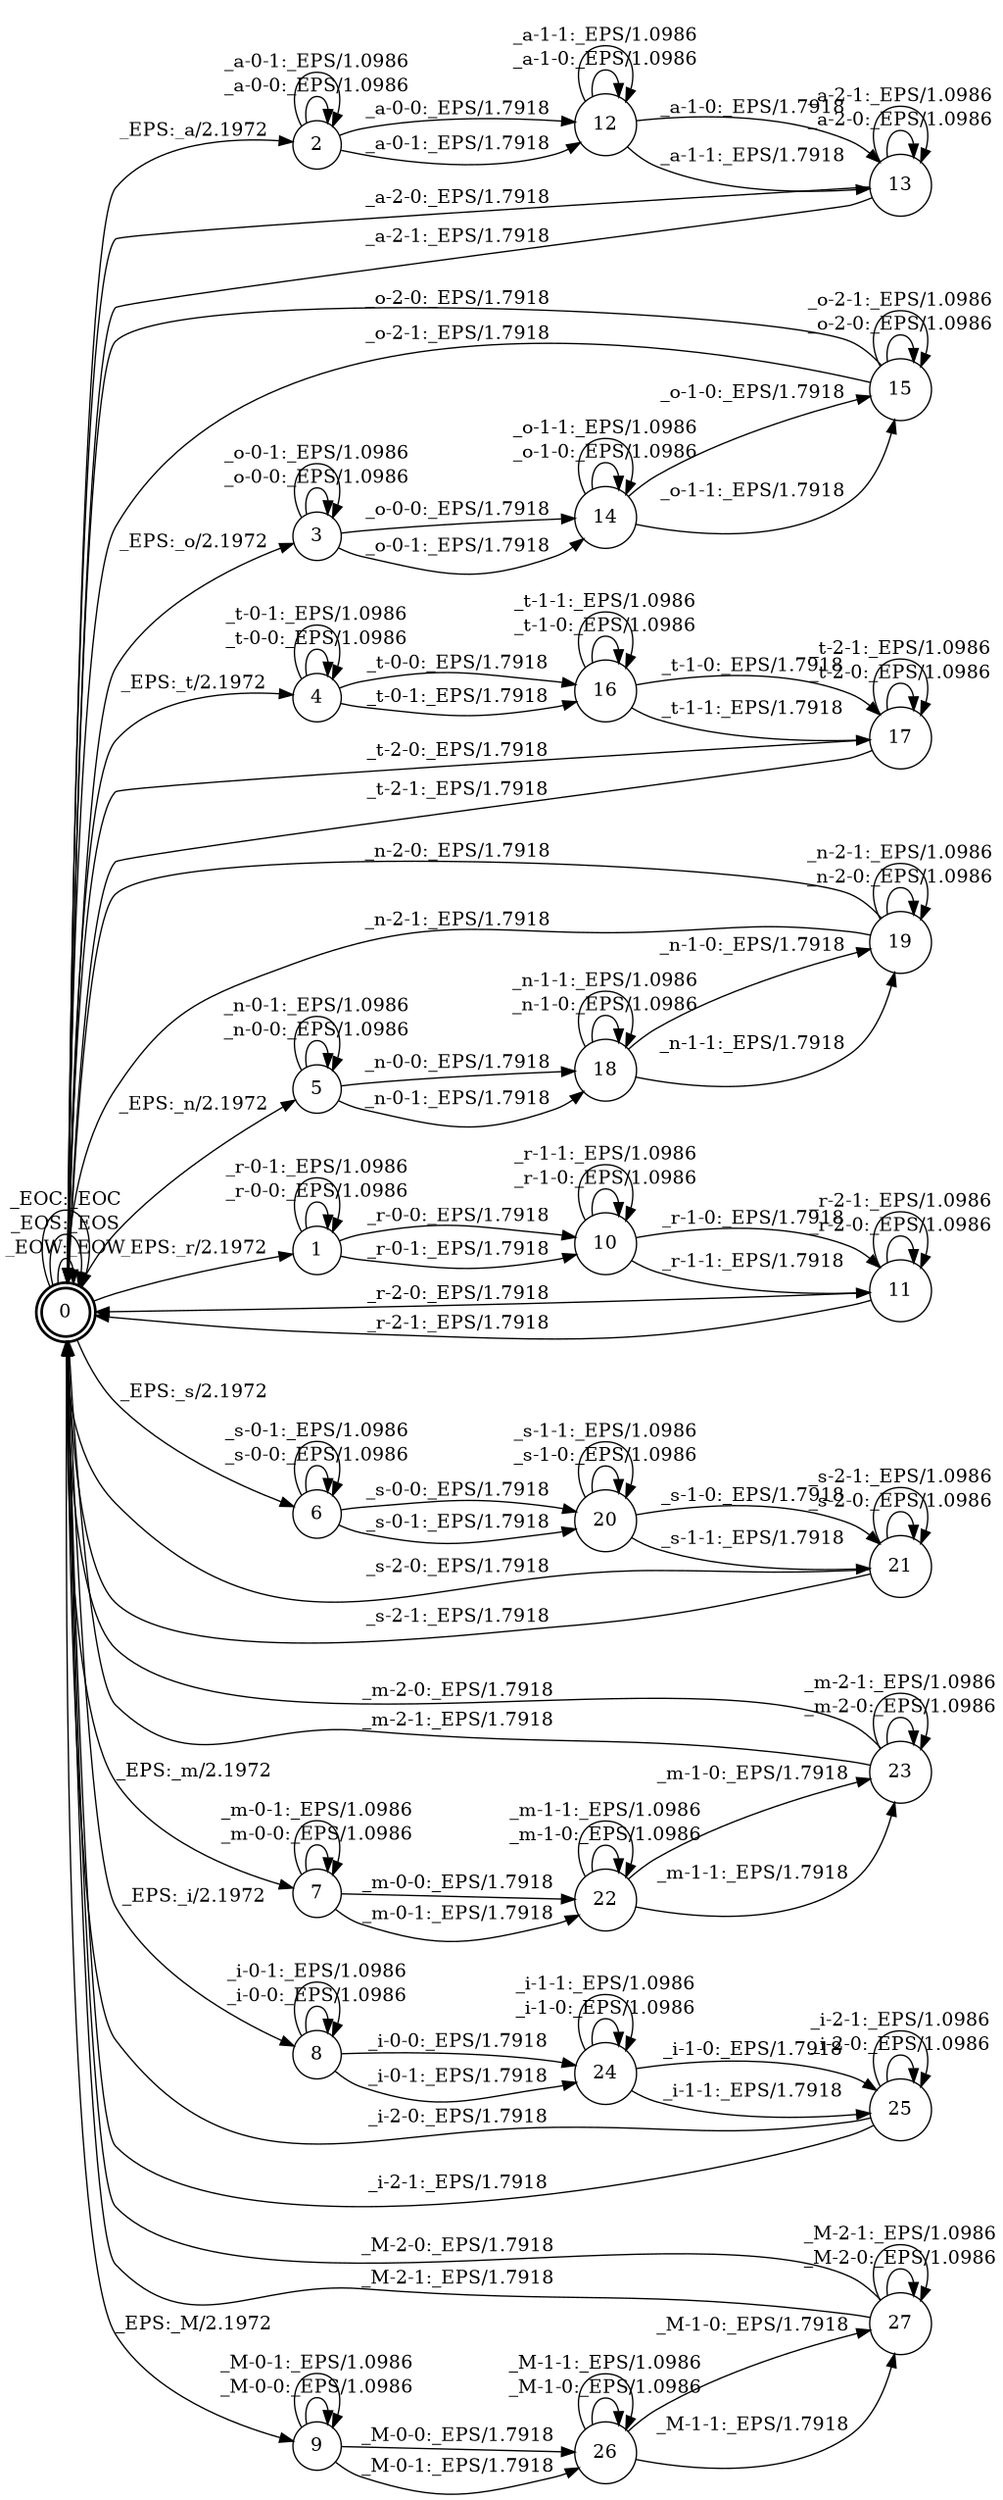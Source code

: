 digraph FST {
rankdir = LR;
size = "22,17";
label = "";
center = 1;
orientation = Portrait;
ranksep = "0.4";
nodesep = "0.25";
0 [label = "0", shape = doublecircle, style = bold, fontsize = 14]
	0 -> 0 [label = "_EOW:_EOW", fontsize = 14];
	0 -> 0 [label = "_EOS:_EOS", fontsize = 14];
	0 -> 0 [label = "_EOC:_EOC", fontsize = 14];
	0 -> 2 [label = "_EPS:_a/2.1972", fontsize = 14];
	0 -> 3 [label = "_EPS:_o/2.1972", fontsize = 14];
	0 -> 4 [label = "_EPS:_t/2.1972", fontsize = 14];
	0 -> 5 [label = "_EPS:_n/2.1972", fontsize = 14];
	0 -> 6 [label = "_EPS:_s/2.1972", fontsize = 14];
	0 -> 7 [label = "_EPS:_m/2.1972", fontsize = 14];
	0 -> 8 [label = "_EPS:_i/2.1972", fontsize = 14];
	0 -> 9 [label = "_EPS:_M/2.1972", fontsize = 14];
	0 -> 1 [label = "_EPS:_r/2.1972", fontsize = 14];
1 [label = "1", shape = circle, style = solid, fontsize = 14]
	1 -> 1 [label = "_r-0-0:_EPS/1.0986", fontsize = 14];
	1 -> 1 [label = "_r-0-1:_EPS/1.0986", fontsize = 14];
	1 -> 10 [label = "_r-0-0:_EPS/1.7918", fontsize = 14];
	1 -> 10 [label = "_r-0-1:_EPS/1.7918", fontsize = 14];
2 [label = "2", shape = circle, style = solid, fontsize = 14]
	2 -> 2 [label = "_a-0-0:_EPS/1.0986", fontsize = 14];
	2 -> 2 [label = "_a-0-1:_EPS/1.0986", fontsize = 14];
	2 -> 12 [label = "_a-0-0:_EPS/1.7918", fontsize = 14];
	2 -> 12 [label = "_a-0-1:_EPS/1.7918", fontsize = 14];
3 [label = "3", shape = circle, style = solid, fontsize = 14]
	3 -> 3 [label = "_o-0-0:_EPS/1.0986", fontsize = 14];
	3 -> 3 [label = "_o-0-1:_EPS/1.0986", fontsize = 14];
	3 -> 14 [label = "_o-0-0:_EPS/1.7918", fontsize = 14];
	3 -> 14 [label = "_o-0-1:_EPS/1.7918", fontsize = 14];
4 [label = "4", shape = circle, style = solid, fontsize = 14]
	4 -> 4 [label = "_t-0-0:_EPS/1.0986", fontsize = 14];
	4 -> 4 [label = "_t-0-1:_EPS/1.0986", fontsize = 14];
	4 -> 16 [label = "_t-0-0:_EPS/1.7918", fontsize = 14];
	4 -> 16 [label = "_t-0-1:_EPS/1.7918", fontsize = 14];
5 [label = "5", shape = circle, style = solid, fontsize = 14]
	5 -> 5 [label = "_n-0-0:_EPS/1.0986", fontsize = 14];
	5 -> 5 [label = "_n-0-1:_EPS/1.0986", fontsize = 14];
	5 -> 18 [label = "_n-0-0:_EPS/1.7918", fontsize = 14];
	5 -> 18 [label = "_n-0-1:_EPS/1.7918", fontsize = 14];
6 [label = "6", shape = circle, style = solid, fontsize = 14]
	6 -> 6 [label = "_s-0-0:_EPS/1.0986", fontsize = 14];
	6 -> 6 [label = "_s-0-1:_EPS/1.0986", fontsize = 14];
	6 -> 20 [label = "_s-0-0:_EPS/1.7918", fontsize = 14];
	6 -> 20 [label = "_s-0-1:_EPS/1.7918", fontsize = 14];
7 [label = "7", shape = circle, style = solid, fontsize = 14]
	7 -> 7 [label = "_m-0-0:_EPS/1.0986", fontsize = 14];
	7 -> 7 [label = "_m-0-1:_EPS/1.0986", fontsize = 14];
	7 -> 22 [label = "_m-0-0:_EPS/1.7918", fontsize = 14];
	7 -> 22 [label = "_m-0-1:_EPS/1.7918", fontsize = 14];
8 [label = "8", shape = circle, style = solid, fontsize = 14]
	8 -> 8 [label = "_i-0-0:_EPS/1.0986", fontsize = 14];
	8 -> 8 [label = "_i-0-1:_EPS/1.0986", fontsize = 14];
	8 -> 24 [label = "_i-0-0:_EPS/1.7918", fontsize = 14];
	8 -> 24 [label = "_i-0-1:_EPS/1.7918", fontsize = 14];
9 [label = "9", shape = circle, style = solid, fontsize = 14]
	9 -> 9 [label = "_M-0-0:_EPS/1.0986", fontsize = 14];
	9 -> 9 [label = "_M-0-1:_EPS/1.0986", fontsize = 14];
	9 -> 26 [label = "_M-0-0:_EPS/1.7918", fontsize = 14];
	9 -> 26 [label = "_M-0-1:_EPS/1.7918", fontsize = 14];
10 [label = "10", shape = circle, style = solid, fontsize = 14]
	10 -> 10 [label = "_r-1-0:_EPS/1.0986", fontsize = 14];
	10 -> 10 [label = "_r-1-1:_EPS/1.0986", fontsize = 14];
	10 -> 11 [label = "_r-1-0:_EPS/1.7918", fontsize = 14];
	10 -> 11 [label = "_r-1-1:_EPS/1.7918", fontsize = 14];
11 [label = "11", shape = circle, style = solid, fontsize = 14]
	11 -> 11 [label = "_r-2-0:_EPS/1.0986", fontsize = 14];
	11 -> 11 [label = "_r-2-1:_EPS/1.0986", fontsize = 14];
	11 -> 0 [label = "_r-2-0:_EPS/1.7918", fontsize = 14];
	11 -> 0 [label = "_r-2-1:_EPS/1.7918", fontsize = 14];
12 [label = "12", shape = circle, style = solid, fontsize = 14]
	12 -> 12 [label = "_a-1-0:_EPS/1.0986", fontsize = 14];
	12 -> 12 [label = "_a-1-1:_EPS/1.0986", fontsize = 14];
	12 -> 13 [label = "_a-1-0:_EPS/1.7918", fontsize = 14];
	12 -> 13 [label = "_a-1-1:_EPS/1.7918", fontsize = 14];
13 [label = "13", shape = circle, style = solid, fontsize = 14]
	13 -> 13 [label = "_a-2-0:_EPS/1.0986", fontsize = 14];
	13 -> 13 [label = "_a-2-1:_EPS/1.0986", fontsize = 14];
	13 -> 0 [label = "_a-2-0:_EPS/1.7918", fontsize = 14];
	13 -> 0 [label = "_a-2-1:_EPS/1.7918", fontsize = 14];
14 [label = "14", shape = circle, style = solid, fontsize = 14]
	14 -> 14 [label = "_o-1-0:_EPS/1.0986", fontsize = 14];
	14 -> 14 [label = "_o-1-1:_EPS/1.0986", fontsize = 14];
	14 -> 15 [label = "_o-1-0:_EPS/1.7918", fontsize = 14];
	14 -> 15 [label = "_o-1-1:_EPS/1.7918", fontsize = 14];
15 [label = "15", shape = circle, style = solid, fontsize = 14]
	15 -> 15 [label = "_o-2-0:_EPS/1.0986", fontsize = 14];
	15 -> 15 [label = "_o-2-1:_EPS/1.0986", fontsize = 14];
	15 -> 0 [label = "_o-2-0:_EPS/1.7918", fontsize = 14];
	15 -> 0 [label = "_o-2-1:_EPS/1.7918", fontsize = 14];
16 [label = "16", shape = circle, style = solid, fontsize = 14]
	16 -> 16 [label = "_t-1-0:_EPS/1.0986", fontsize = 14];
	16 -> 16 [label = "_t-1-1:_EPS/1.0986", fontsize = 14];
	16 -> 17 [label = "_t-1-0:_EPS/1.7918", fontsize = 14];
	16 -> 17 [label = "_t-1-1:_EPS/1.7918", fontsize = 14];
17 [label = "17", shape = circle, style = solid, fontsize = 14]
	17 -> 17 [label = "_t-2-0:_EPS/1.0986", fontsize = 14];
	17 -> 17 [label = "_t-2-1:_EPS/1.0986", fontsize = 14];
	17 -> 0 [label = "_t-2-0:_EPS/1.7918", fontsize = 14];
	17 -> 0 [label = "_t-2-1:_EPS/1.7918", fontsize = 14];
18 [label = "18", shape = circle, style = solid, fontsize = 14]
	18 -> 18 [label = "_n-1-0:_EPS/1.0986", fontsize = 14];
	18 -> 18 [label = "_n-1-1:_EPS/1.0986", fontsize = 14];
	18 -> 19 [label = "_n-1-0:_EPS/1.7918", fontsize = 14];
	18 -> 19 [label = "_n-1-1:_EPS/1.7918", fontsize = 14];
19 [label = "19", shape = circle, style = solid, fontsize = 14]
	19 -> 19 [label = "_n-2-0:_EPS/1.0986", fontsize = 14];
	19 -> 19 [label = "_n-2-1:_EPS/1.0986", fontsize = 14];
	19 -> 0 [label = "_n-2-0:_EPS/1.7918", fontsize = 14];
	19 -> 0 [label = "_n-2-1:_EPS/1.7918", fontsize = 14];
20 [label = "20", shape = circle, style = solid, fontsize = 14]
	20 -> 20 [label = "_s-1-0:_EPS/1.0986", fontsize = 14];
	20 -> 20 [label = "_s-1-1:_EPS/1.0986", fontsize = 14];
	20 -> 21 [label = "_s-1-0:_EPS/1.7918", fontsize = 14];
	20 -> 21 [label = "_s-1-1:_EPS/1.7918", fontsize = 14];
21 [label = "21", shape = circle, style = solid, fontsize = 14]
	21 -> 21 [label = "_s-2-0:_EPS/1.0986", fontsize = 14];
	21 -> 21 [label = "_s-2-1:_EPS/1.0986", fontsize = 14];
	21 -> 0 [label = "_s-2-0:_EPS/1.7918", fontsize = 14];
	21 -> 0 [label = "_s-2-1:_EPS/1.7918", fontsize = 14];
22 [label = "22", shape = circle, style = solid, fontsize = 14]
	22 -> 22 [label = "_m-1-0:_EPS/1.0986", fontsize = 14];
	22 -> 22 [label = "_m-1-1:_EPS/1.0986", fontsize = 14];
	22 -> 23 [label = "_m-1-0:_EPS/1.7918", fontsize = 14];
	22 -> 23 [label = "_m-1-1:_EPS/1.7918", fontsize = 14];
23 [label = "23", shape = circle, style = solid, fontsize = 14]
	23 -> 23 [label = "_m-2-0:_EPS/1.0986", fontsize = 14];
	23 -> 23 [label = "_m-2-1:_EPS/1.0986", fontsize = 14];
	23 -> 0 [label = "_m-2-0:_EPS/1.7918", fontsize = 14];
	23 -> 0 [label = "_m-2-1:_EPS/1.7918", fontsize = 14];
24 [label = "24", shape = circle, style = solid, fontsize = 14]
	24 -> 24 [label = "_i-1-0:_EPS/1.0986", fontsize = 14];
	24 -> 24 [label = "_i-1-1:_EPS/1.0986", fontsize = 14];
	24 -> 25 [label = "_i-1-0:_EPS/1.7918", fontsize = 14];
	24 -> 25 [label = "_i-1-1:_EPS/1.7918", fontsize = 14];
25 [label = "25", shape = circle, style = solid, fontsize = 14]
	25 -> 25 [label = "_i-2-0:_EPS/1.0986", fontsize = 14];
	25 -> 25 [label = "_i-2-1:_EPS/1.0986", fontsize = 14];
	25 -> 0 [label = "_i-2-0:_EPS/1.7918", fontsize = 14];
	25 -> 0 [label = "_i-2-1:_EPS/1.7918", fontsize = 14];
26 [label = "26", shape = circle, style = solid, fontsize = 14]
	26 -> 26 [label = "_M-1-0:_EPS/1.0986", fontsize = 14];
	26 -> 26 [label = "_M-1-1:_EPS/1.0986", fontsize = 14];
	26 -> 27 [label = "_M-1-0:_EPS/1.7918", fontsize = 14];
	26 -> 27 [label = "_M-1-1:_EPS/1.7918", fontsize = 14];
27 [label = "27", shape = circle, style = solid, fontsize = 14]
	27 -> 27 [label = "_M-2-0:_EPS/1.0986", fontsize = 14];
	27 -> 27 [label = "_M-2-1:_EPS/1.0986", fontsize = 14];
	27 -> 0 [label = "_M-2-0:_EPS/1.7918", fontsize = 14];
	27 -> 0 [label = "_M-2-1:_EPS/1.7918", fontsize = 14];
}

